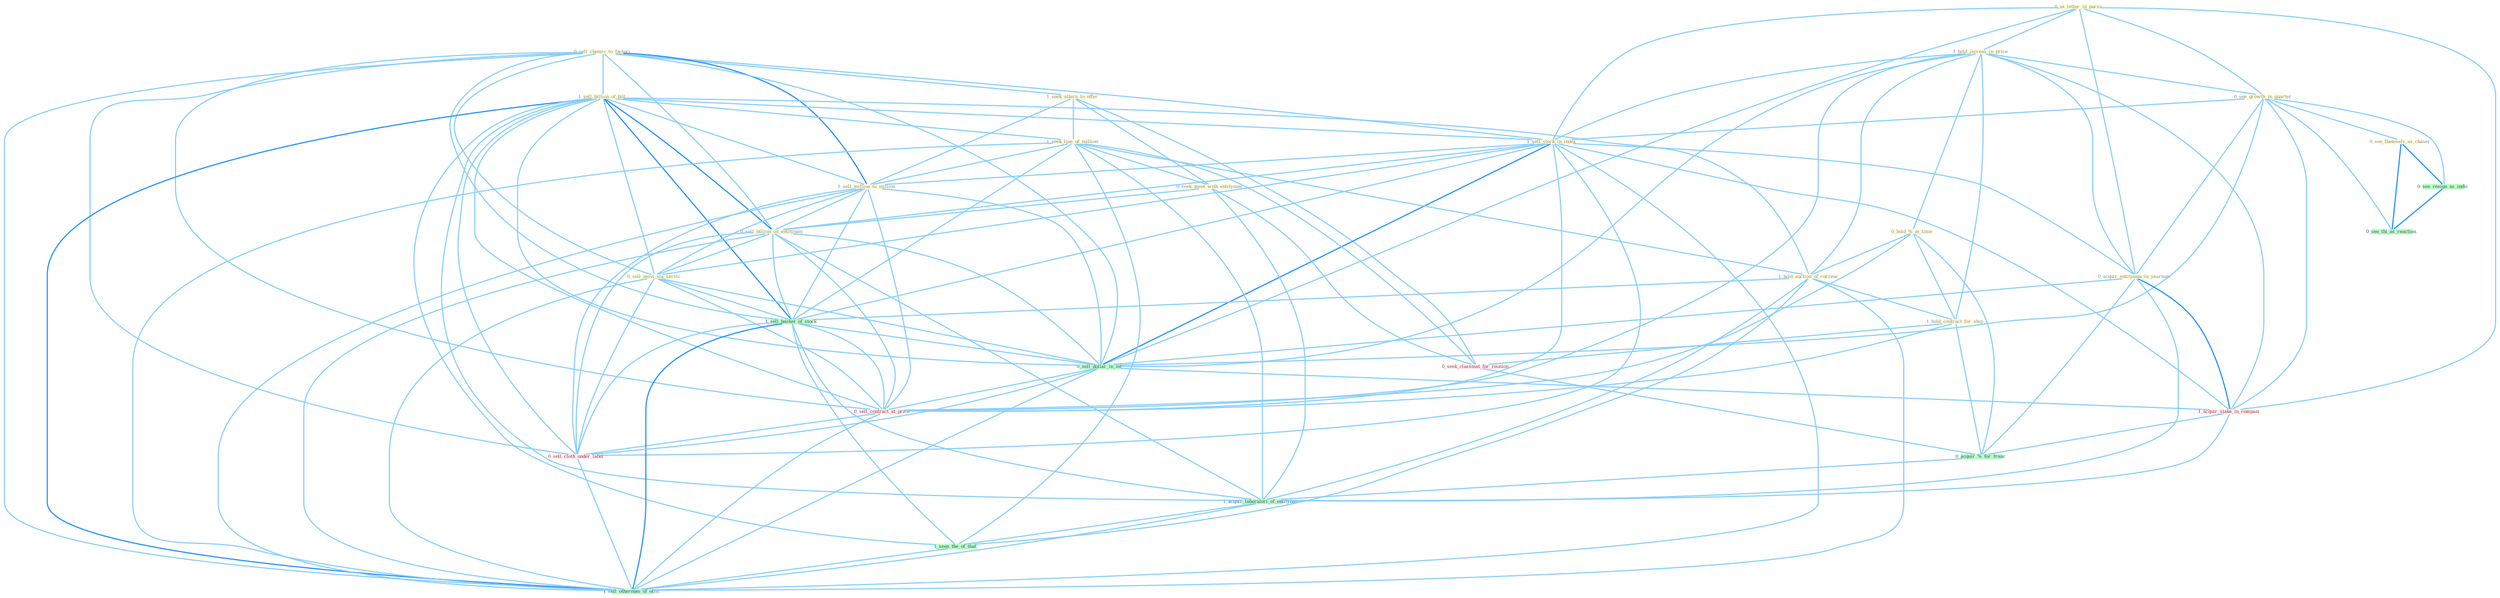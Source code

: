 Graph G{ 
    node
    [shape=polygon,style=filled,width=.5,height=.06,color="#BDFCC9",fixedsize=true,fontsize=4,
    fontcolor="#2f4f4f"];
    {node
    [color="#ffffe0", fontcolor="#8b7d6b"] "0_sell_chemic_to_factori " "0_us_letter_in_pursu " "1_hold_increas_in_price " "1_sell_billion_of_bill " "1_seek_altern_to_offer " "0_see_growth_in_quarter " "1_sell_stock_in_index " "0_acquir_entitynam_in_yearnum " "0_hold_%_at_time " "1_seek_line_of_million " "1_hold_auction_of_currenc " "0_seek_meet_with_entitynam " "1_hold_contract_for_ship " "1_sell_million_to_million " "0_sell_billion_on_entitynam " "0_see_themselv_as_chaser " "0_sell_movi_via_servic "}
{node [color="#fff0f5", fontcolor="#b22222"] "0_seek_classmat_for_reunion " "1_acquir_stake_in_compani " "0_sell_contract_at_price " "0_sell_cloth_under_label "}
edge [color="#B0E2FF"];

	"0_sell_chemic_to_factori " -- "1_sell_billion_of_bill " [w="1", color="#87cefa" ];
	"0_sell_chemic_to_factori " -- "1_seek_altern_to_offer " [w="1", color="#87cefa" ];
	"0_sell_chemic_to_factori " -- "1_sell_stock_in_index " [w="1", color="#87cefa" ];
	"0_sell_chemic_to_factori " -- "1_sell_million_to_million " [w="2", color="#1e90ff" , len=0.8];
	"0_sell_chemic_to_factori " -- "0_sell_billion_on_entitynam " [w="1", color="#87cefa" ];
	"0_sell_chemic_to_factori " -- "0_sell_movi_via_servic " [w="1", color="#87cefa" ];
	"0_sell_chemic_to_factori " -- "1_sell_basket_of_stock " [w="1", color="#87cefa" ];
	"0_sell_chemic_to_factori " -- "0_sell_dollar_in_lot " [w="1", color="#87cefa" ];
	"0_sell_chemic_to_factori " -- "0_sell_contract_at_price " [w="1", color="#87cefa" ];
	"0_sell_chemic_to_factori " -- "0_sell_cloth_under_label " [w="1", color="#87cefa" ];
	"0_sell_chemic_to_factori " -- "1_sell_othernum_of_offic " [w="1", color="#87cefa" ];
	"0_us_letter_in_pursu " -- "1_hold_increas_in_price " [w="1", color="#87cefa" ];
	"0_us_letter_in_pursu " -- "0_see_growth_in_quarter " [w="1", color="#87cefa" ];
	"0_us_letter_in_pursu " -- "1_sell_stock_in_index " [w="1", color="#87cefa" ];
	"0_us_letter_in_pursu " -- "0_acquir_entitynam_in_yearnum " [w="1", color="#87cefa" ];
	"0_us_letter_in_pursu " -- "0_sell_dollar_in_lot " [w="1", color="#87cefa" ];
	"0_us_letter_in_pursu " -- "1_acquir_stake_in_compani " [w="1", color="#87cefa" ];
	"1_hold_increas_in_price " -- "0_see_growth_in_quarter " [w="1", color="#87cefa" ];
	"1_hold_increas_in_price " -- "1_sell_stock_in_index " [w="1", color="#87cefa" ];
	"1_hold_increas_in_price " -- "0_acquir_entitynam_in_yearnum " [w="1", color="#87cefa" ];
	"1_hold_increas_in_price " -- "0_hold_%_at_time " [w="1", color="#87cefa" ];
	"1_hold_increas_in_price " -- "1_hold_auction_of_currenc " [w="1", color="#87cefa" ];
	"1_hold_increas_in_price " -- "1_hold_contract_for_ship " [w="1", color="#87cefa" ];
	"1_hold_increas_in_price " -- "0_sell_dollar_in_lot " [w="1", color="#87cefa" ];
	"1_hold_increas_in_price " -- "1_acquir_stake_in_compani " [w="1", color="#87cefa" ];
	"1_hold_increas_in_price " -- "0_sell_contract_at_price " [w="1", color="#87cefa" ];
	"1_sell_billion_of_bill " -- "1_sell_stock_in_index " [w="1", color="#87cefa" ];
	"1_sell_billion_of_bill " -- "1_seek_line_of_million " [w="1", color="#87cefa" ];
	"1_sell_billion_of_bill " -- "1_hold_auction_of_currenc " [w="1", color="#87cefa" ];
	"1_sell_billion_of_bill " -- "1_sell_million_to_million " [w="1", color="#87cefa" ];
	"1_sell_billion_of_bill " -- "0_sell_billion_on_entitynam " [w="2", color="#1e90ff" , len=0.8];
	"1_sell_billion_of_bill " -- "0_sell_movi_via_servic " [w="1", color="#87cefa" ];
	"1_sell_billion_of_bill " -- "1_sell_basket_of_stock " [w="2", color="#1e90ff" , len=0.8];
	"1_sell_billion_of_bill " -- "0_sell_dollar_in_lot " [w="1", color="#87cefa" ];
	"1_sell_billion_of_bill " -- "0_sell_contract_at_price " [w="1", color="#87cefa" ];
	"1_sell_billion_of_bill " -- "1_acquir_laboratori_of_entitynam " [w="1", color="#87cefa" ];
	"1_sell_billion_of_bill " -- "0_sell_cloth_under_label " [w="1", color="#87cefa" ];
	"1_sell_billion_of_bill " -- "1_seen_the_of_that " [w="1", color="#87cefa" ];
	"1_sell_billion_of_bill " -- "1_sell_othernum_of_offic " [w="2", color="#1e90ff" , len=0.8];
	"1_seek_altern_to_offer " -- "1_seek_line_of_million " [w="1", color="#87cefa" ];
	"1_seek_altern_to_offer " -- "0_seek_meet_with_entitynam " [w="1", color="#87cefa" ];
	"1_seek_altern_to_offer " -- "1_sell_million_to_million " [w="1", color="#87cefa" ];
	"1_seek_altern_to_offer " -- "0_seek_classmat_for_reunion " [w="1", color="#87cefa" ];
	"0_see_growth_in_quarter " -- "1_sell_stock_in_index " [w="1", color="#87cefa" ];
	"0_see_growth_in_quarter " -- "0_acquir_entitynam_in_yearnum " [w="1", color="#87cefa" ];
	"0_see_growth_in_quarter " -- "0_see_themselv_as_chaser " [w="1", color="#87cefa" ];
	"0_see_growth_in_quarter " -- "0_sell_dollar_in_lot " [w="1", color="#87cefa" ];
	"0_see_growth_in_quarter " -- "0_see_resign_as_indic " [w="1", color="#87cefa" ];
	"0_see_growth_in_quarter " -- "1_acquir_stake_in_compani " [w="1", color="#87cefa" ];
	"0_see_growth_in_quarter " -- "0_see_thi_as_reaction " [w="1", color="#87cefa" ];
	"1_sell_stock_in_index " -- "0_acquir_entitynam_in_yearnum " [w="1", color="#87cefa" ];
	"1_sell_stock_in_index " -- "1_sell_million_to_million " [w="1", color="#87cefa" ];
	"1_sell_stock_in_index " -- "0_sell_billion_on_entitynam " [w="1", color="#87cefa" ];
	"1_sell_stock_in_index " -- "0_sell_movi_via_servic " [w="1", color="#87cefa" ];
	"1_sell_stock_in_index " -- "1_sell_basket_of_stock " [w="1", color="#87cefa" ];
	"1_sell_stock_in_index " -- "0_sell_dollar_in_lot " [w="2", color="#1e90ff" , len=0.8];
	"1_sell_stock_in_index " -- "1_acquir_stake_in_compani " [w="1", color="#87cefa" ];
	"1_sell_stock_in_index " -- "0_sell_contract_at_price " [w="1", color="#87cefa" ];
	"1_sell_stock_in_index " -- "0_sell_cloth_under_label " [w="1", color="#87cefa" ];
	"1_sell_stock_in_index " -- "1_sell_othernum_of_offic " [w="1", color="#87cefa" ];
	"0_acquir_entitynam_in_yearnum " -- "0_sell_dollar_in_lot " [w="1", color="#87cefa" ];
	"0_acquir_entitynam_in_yearnum " -- "1_acquir_stake_in_compani " [w="2", color="#1e90ff" , len=0.8];
	"0_acquir_entitynam_in_yearnum " -- "0_acquir_%_for_franc " [w="1", color="#87cefa" ];
	"0_acquir_entitynam_in_yearnum " -- "1_acquir_laboratori_of_entitynam " [w="1", color="#87cefa" ];
	"0_hold_%_at_time " -- "1_hold_auction_of_currenc " [w="1", color="#87cefa" ];
	"0_hold_%_at_time " -- "1_hold_contract_for_ship " [w="1", color="#87cefa" ];
	"0_hold_%_at_time " -- "0_acquir_%_for_franc " [w="1", color="#87cefa" ];
	"0_hold_%_at_time " -- "0_sell_contract_at_price " [w="1", color="#87cefa" ];
	"1_seek_line_of_million " -- "1_hold_auction_of_currenc " [w="1", color="#87cefa" ];
	"1_seek_line_of_million " -- "0_seek_meet_with_entitynam " [w="1", color="#87cefa" ];
	"1_seek_line_of_million " -- "1_sell_million_to_million " [w="1", color="#87cefa" ];
	"1_seek_line_of_million " -- "0_seek_classmat_for_reunion " [w="1", color="#87cefa" ];
	"1_seek_line_of_million " -- "1_sell_basket_of_stock " [w="1", color="#87cefa" ];
	"1_seek_line_of_million " -- "1_acquir_laboratori_of_entitynam " [w="1", color="#87cefa" ];
	"1_seek_line_of_million " -- "1_seen_the_of_that " [w="1", color="#87cefa" ];
	"1_seek_line_of_million " -- "1_sell_othernum_of_offic " [w="1", color="#87cefa" ];
	"1_hold_auction_of_currenc " -- "1_hold_contract_for_ship " [w="1", color="#87cefa" ];
	"1_hold_auction_of_currenc " -- "1_sell_basket_of_stock " [w="1", color="#87cefa" ];
	"1_hold_auction_of_currenc " -- "1_acquir_laboratori_of_entitynam " [w="1", color="#87cefa" ];
	"1_hold_auction_of_currenc " -- "1_seen_the_of_that " [w="1", color="#87cefa" ];
	"1_hold_auction_of_currenc " -- "1_sell_othernum_of_offic " [w="1", color="#87cefa" ];
	"0_seek_meet_with_entitynam " -- "0_sell_billion_on_entitynam " [w="1", color="#87cefa" ];
	"0_seek_meet_with_entitynam " -- "0_seek_classmat_for_reunion " [w="1", color="#87cefa" ];
	"0_seek_meet_with_entitynam " -- "1_acquir_laboratori_of_entitynam " [w="1", color="#87cefa" ];
	"1_hold_contract_for_ship " -- "0_seek_classmat_for_reunion " [w="1", color="#87cefa" ];
	"1_hold_contract_for_ship " -- "0_acquir_%_for_franc " [w="1", color="#87cefa" ];
	"1_hold_contract_for_ship " -- "0_sell_contract_at_price " [w="1", color="#87cefa" ];
	"1_sell_million_to_million " -- "0_sell_billion_on_entitynam " [w="1", color="#87cefa" ];
	"1_sell_million_to_million " -- "0_sell_movi_via_servic " [w="1", color="#87cefa" ];
	"1_sell_million_to_million " -- "1_sell_basket_of_stock " [w="1", color="#87cefa" ];
	"1_sell_million_to_million " -- "0_sell_dollar_in_lot " [w="1", color="#87cefa" ];
	"1_sell_million_to_million " -- "0_sell_contract_at_price " [w="1", color="#87cefa" ];
	"1_sell_million_to_million " -- "0_sell_cloth_under_label " [w="1", color="#87cefa" ];
	"1_sell_million_to_million " -- "1_sell_othernum_of_offic " [w="1", color="#87cefa" ];
	"0_sell_billion_on_entitynam " -- "0_sell_movi_via_servic " [w="1", color="#87cefa" ];
	"0_sell_billion_on_entitynam " -- "1_sell_basket_of_stock " [w="1", color="#87cefa" ];
	"0_sell_billion_on_entitynam " -- "0_sell_dollar_in_lot " [w="1", color="#87cefa" ];
	"0_sell_billion_on_entitynam " -- "0_sell_contract_at_price " [w="1", color="#87cefa" ];
	"0_sell_billion_on_entitynam " -- "1_acquir_laboratori_of_entitynam " [w="1", color="#87cefa" ];
	"0_sell_billion_on_entitynam " -- "0_sell_cloth_under_label " [w="1", color="#87cefa" ];
	"0_sell_billion_on_entitynam " -- "1_sell_othernum_of_offic " [w="1", color="#87cefa" ];
	"0_see_themselv_as_chaser " -- "0_see_resign_as_indic " [w="2", color="#1e90ff" , len=0.8];
	"0_see_themselv_as_chaser " -- "0_see_thi_as_reaction " [w="2", color="#1e90ff" , len=0.8];
	"0_sell_movi_via_servic " -- "1_sell_basket_of_stock " [w="1", color="#87cefa" ];
	"0_sell_movi_via_servic " -- "0_sell_dollar_in_lot " [w="1", color="#87cefa" ];
	"0_sell_movi_via_servic " -- "0_sell_contract_at_price " [w="1", color="#87cefa" ];
	"0_sell_movi_via_servic " -- "0_sell_cloth_under_label " [w="1", color="#87cefa" ];
	"0_sell_movi_via_servic " -- "1_sell_othernum_of_offic " [w="1", color="#87cefa" ];
	"0_seek_classmat_for_reunion " -- "0_acquir_%_for_franc " [w="1", color="#87cefa" ];
	"1_sell_basket_of_stock " -- "0_sell_dollar_in_lot " [w="1", color="#87cefa" ];
	"1_sell_basket_of_stock " -- "0_sell_contract_at_price " [w="1", color="#87cefa" ];
	"1_sell_basket_of_stock " -- "1_acquir_laboratori_of_entitynam " [w="1", color="#87cefa" ];
	"1_sell_basket_of_stock " -- "0_sell_cloth_under_label " [w="1", color="#87cefa" ];
	"1_sell_basket_of_stock " -- "1_seen_the_of_that " [w="1", color="#87cefa" ];
	"1_sell_basket_of_stock " -- "1_sell_othernum_of_offic " [w="2", color="#1e90ff" , len=0.8];
	"0_sell_dollar_in_lot " -- "1_acquir_stake_in_compani " [w="1", color="#87cefa" ];
	"0_sell_dollar_in_lot " -- "0_sell_contract_at_price " [w="1", color="#87cefa" ];
	"0_sell_dollar_in_lot " -- "0_sell_cloth_under_label " [w="1", color="#87cefa" ];
	"0_sell_dollar_in_lot " -- "1_sell_othernum_of_offic " [w="1", color="#87cefa" ];
	"0_see_resign_as_indic " -- "0_see_thi_as_reaction " [w="2", color="#1e90ff" , len=0.8];
	"1_acquir_stake_in_compani " -- "0_acquir_%_for_franc " [w="1", color="#87cefa" ];
	"1_acquir_stake_in_compani " -- "1_acquir_laboratori_of_entitynam " [w="1", color="#87cefa" ];
	"0_acquir_%_for_franc " -- "1_acquir_laboratori_of_entitynam " [w="1", color="#87cefa" ];
	"0_sell_contract_at_price " -- "0_sell_cloth_under_label " [w="1", color="#87cefa" ];
	"0_sell_contract_at_price " -- "1_sell_othernum_of_offic " [w="1", color="#87cefa" ];
	"1_acquir_laboratori_of_entitynam " -- "1_seen_the_of_that " [w="1", color="#87cefa" ];
	"1_acquir_laboratori_of_entitynam " -- "1_sell_othernum_of_offic " [w="1", color="#87cefa" ];
	"0_sell_cloth_under_label " -- "1_sell_othernum_of_offic " [w="1", color="#87cefa" ];
	"1_seen_the_of_that " -- "1_sell_othernum_of_offic " [w="1", color="#87cefa" ];
}